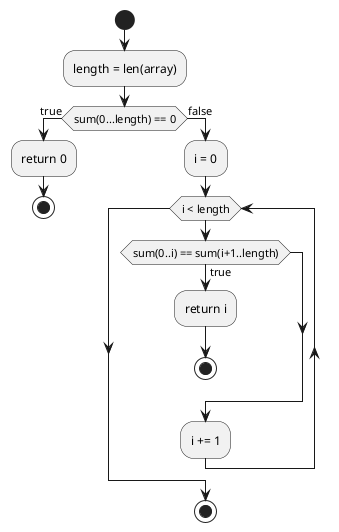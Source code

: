 @startuml task_1_28
start
:length = len(array);

if (sum(0...length) == 0) then (true)
  :return 0;
  stop

else (false)
  :i = 0;

  while (i < length)
    if (sum(0..i) == sum(i+1..length)) then (true)
      :return i;
      stop
    endif

    :i += 1;
  endwhile
  stop
endif

@enduml
